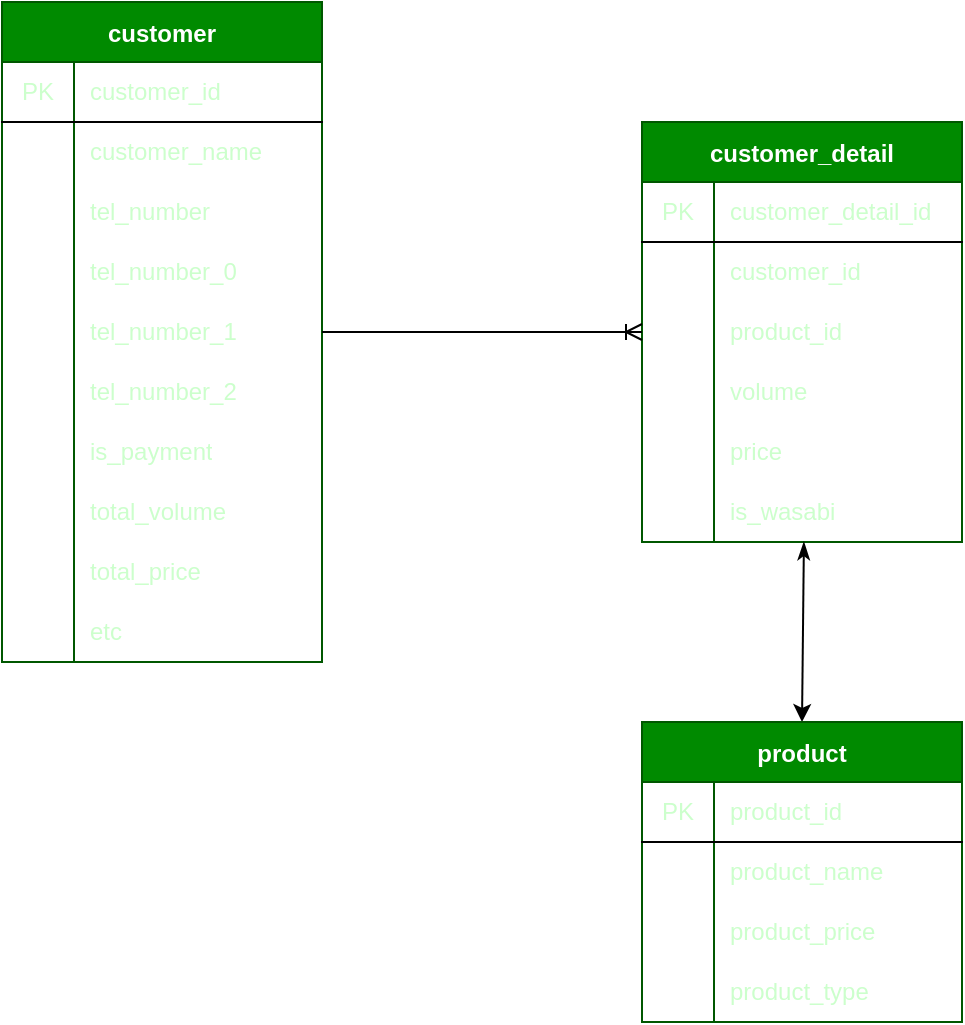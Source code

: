 <mxfile>
    <diagram id="g0My784HkDo5BTjJVhIP" name="ページ1">
        <mxGraphModel dx="863" dy="879" grid="1" gridSize="10" guides="1" tooltips="1" connect="1" arrows="1" fold="1" page="1" pageScale="1" pageWidth="827" pageHeight="1169" math="0" shadow="0">
            <root>
                <mxCell id="0"/>
                <mxCell id="1" parent="0"/>
                <mxCell id="3" value="customer" style="shape=table;startSize=30;container=1;collapsible=0;childLayout=tableLayout;fixedRows=1;rowLines=0;fontStyle=1;align=center;pointerEvents=1;fillColor=#008a00;fontColor=#ffffff;strokeColor=#005700;" parent="1" vertex="1">
                    <mxGeometry x="120" y="80" width="160" height="330" as="geometry"/>
                </mxCell>
                <mxCell id="4" value="" style="shape=partialRectangle;html=1;whiteSpace=wrap;collapsible=0;dropTarget=0;pointerEvents=1;fillColor=none;top=0;left=0;bottom=1;right=0;points=[[0,0.5],[1,0.5]];portConstraint=eastwest;fontColor=#CCFFCC;" parent="3" vertex="1">
                    <mxGeometry y="30" width="160" height="30" as="geometry"/>
                </mxCell>
                <mxCell id="5" value="PK" style="shape=partialRectangle;html=1;whiteSpace=wrap;connectable=0;fillColor=none;top=0;left=0;bottom=0;right=0;overflow=hidden;pointerEvents=1;fontColor=#CCFFCC;" parent="4" vertex="1">
                    <mxGeometry width="36" height="30" as="geometry">
                        <mxRectangle width="36" height="30" as="alternateBounds"/>
                    </mxGeometry>
                </mxCell>
                <mxCell id="6" value="customer_id" style="shape=partialRectangle;html=1;whiteSpace=wrap;connectable=0;fillColor=none;top=0;left=0;bottom=0;right=0;align=left;spacingLeft=6;overflow=hidden;pointerEvents=1;fontColor=#CCFFCC;" parent="4" vertex="1">
                    <mxGeometry x="36" width="124" height="30" as="geometry">
                        <mxRectangle width="124" height="30" as="alternateBounds"/>
                    </mxGeometry>
                </mxCell>
                <mxCell id="7" value="" style="shape=partialRectangle;html=1;whiteSpace=wrap;collapsible=0;dropTarget=0;pointerEvents=1;fillColor=none;top=0;left=0;bottom=0;right=0;points=[[0,0.5],[1,0.5]];portConstraint=eastwest;fontColor=#CCFFCC;" parent="3" vertex="1">
                    <mxGeometry y="60" width="160" height="30" as="geometry"/>
                </mxCell>
                <mxCell id="8" value="" style="shape=partialRectangle;html=1;whiteSpace=wrap;connectable=0;fillColor=none;top=0;left=0;bottom=0;right=0;overflow=hidden;pointerEvents=1;fontColor=#CCFFCC;" parent="7" vertex="1">
                    <mxGeometry width="36" height="30" as="geometry">
                        <mxRectangle width="36" height="30" as="alternateBounds"/>
                    </mxGeometry>
                </mxCell>
                <mxCell id="9" value="customer_name" style="shape=partialRectangle;html=1;whiteSpace=wrap;connectable=0;fillColor=none;top=0;left=0;bottom=0;right=0;align=left;spacingLeft=6;overflow=hidden;pointerEvents=1;fontColor=#CCFFCC;" parent="7" vertex="1">
                    <mxGeometry x="36" width="124" height="30" as="geometry">
                        <mxRectangle width="124" height="30" as="alternateBounds"/>
                    </mxGeometry>
                </mxCell>
                <mxCell id="10" value="" style="shape=partialRectangle;html=1;whiteSpace=wrap;collapsible=0;dropTarget=0;pointerEvents=1;fillColor=none;top=0;left=0;bottom=0;right=0;points=[[0,0.5],[1,0.5]];portConstraint=eastwest;fontColor=#CCFFCC;" parent="3" vertex="1">
                    <mxGeometry y="90" width="160" height="30" as="geometry"/>
                </mxCell>
                <mxCell id="11" value="" style="shape=partialRectangle;html=1;whiteSpace=wrap;connectable=0;fillColor=none;top=0;left=0;bottom=0;right=0;overflow=hidden;pointerEvents=1;fontColor=#CCFFCC;" parent="10" vertex="1">
                    <mxGeometry width="36" height="30" as="geometry">
                        <mxRectangle width="36" height="30" as="alternateBounds"/>
                    </mxGeometry>
                </mxCell>
                <mxCell id="12" value="tel_number" style="shape=partialRectangle;html=1;whiteSpace=wrap;connectable=0;fillColor=none;top=0;left=0;bottom=0;right=0;align=left;spacingLeft=6;overflow=hidden;pointerEvents=1;fontColor=#CCFFCC;" parent="10" vertex="1">
                    <mxGeometry x="36" width="124" height="30" as="geometry">
                        <mxRectangle width="124" height="30" as="alternateBounds"/>
                    </mxGeometry>
                </mxCell>
                <mxCell id="18" style="shape=partialRectangle;html=1;whiteSpace=wrap;collapsible=0;dropTarget=0;pointerEvents=1;fillColor=none;top=0;left=0;bottom=0;right=0;points=[[0,0.5],[1,0.5]];portConstraint=eastwest;fontColor=#CCFFCC;" parent="3" vertex="1">
                    <mxGeometry y="120" width="160" height="30" as="geometry"/>
                </mxCell>
                <mxCell id="19" value="" style="shape=partialRectangle;html=1;whiteSpace=wrap;connectable=0;fillColor=none;top=0;left=0;bottom=0;right=0;overflow=hidden;pointerEvents=1;fontColor=#CCFFCC;" parent="18" vertex="1">
                    <mxGeometry width="36" height="30" as="geometry">
                        <mxRectangle width="36" height="30" as="alternateBounds"/>
                    </mxGeometry>
                </mxCell>
                <mxCell id="20" value="tel_number_0" style="shape=partialRectangle;html=1;whiteSpace=wrap;connectable=0;fillColor=none;top=0;left=0;bottom=0;right=0;align=left;spacingLeft=6;overflow=hidden;pointerEvents=1;fontColor=#CCFFCC;" parent="18" vertex="1">
                    <mxGeometry x="36" width="124" height="30" as="geometry">
                        <mxRectangle width="124" height="30" as="alternateBounds"/>
                    </mxGeometry>
                </mxCell>
                <mxCell id="21" style="shape=partialRectangle;html=1;whiteSpace=wrap;collapsible=0;dropTarget=0;pointerEvents=1;fillColor=none;top=0;left=0;bottom=0;right=0;points=[[0,0.5],[1,0.5]];portConstraint=eastwest;fontColor=#CCFFCC;" parent="3" vertex="1">
                    <mxGeometry y="150" width="160" height="30" as="geometry"/>
                </mxCell>
                <mxCell id="22" style="shape=partialRectangle;html=1;whiteSpace=wrap;connectable=0;fillColor=none;top=0;left=0;bottom=0;right=0;overflow=hidden;pointerEvents=1;fontColor=#CCFFCC;" parent="21" vertex="1">
                    <mxGeometry width="36" height="30" as="geometry">
                        <mxRectangle width="36" height="30" as="alternateBounds"/>
                    </mxGeometry>
                </mxCell>
                <mxCell id="23" value="tel_number_1" style="shape=partialRectangle;html=1;whiteSpace=wrap;connectable=0;fillColor=none;top=0;left=0;bottom=0;right=0;align=left;spacingLeft=6;overflow=hidden;pointerEvents=1;fontColor=#CCFFCC;" parent="21" vertex="1">
                    <mxGeometry x="36" width="124" height="30" as="geometry">
                        <mxRectangle width="124" height="30" as="alternateBounds"/>
                    </mxGeometry>
                </mxCell>
                <mxCell id="15" style="shape=partialRectangle;html=1;whiteSpace=wrap;collapsible=0;dropTarget=0;pointerEvents=1;fillColor=none;top=0;left=0;bottom=0;right=0;points=[[0,0.5],[1,0.5]];portConstraint=eastwest;fontColor=#CCFFCC;" parent="3" vertex="1">
                    <mxGeometry y="180" width="160" height="30" as="geometry"/>
                </mxCell>
                <mxCell id="16" style="shape=partialRectangle;html=1;whiteSpace=wrap;connectable=0;fillColor=none;top=0;left=0;bottom=0;right=0;overflow=hidden;pointerEvents=1;fontColor=#CCFFCC;" parent="15" vertex="1">
                    <mxGeometry width="36" height="30" as="geometry">
                        <mxRectangle width="36" height="30" as="alternateBounds"/>
                    </mxGeometry>
                </mxCell>
                <mxCell id="17" value="tel_number_2" style="shape=partialRectangle;html=1;whiteSpace=wrap;connectable=0;fillColor=none;top=0;left=0;bottom=0;right=0;align=left;spacingLeft=6;overflow=hidden;pointerEvents=1;fontColor=#CCFFCC;" parent="15" vertex="1">
                    <mxGeometry x="36" width="124" height="30" as="geometry">
                        <mxRectangle width="124" height="30" as="alternateBounds"/>
                    </mxGeometry>
                </mxCell>
                <mxCell id="30" style="shape=partialRectangle;html=1;whiteSpace=wrap;collapsible=0;dropTarget=0;pointerEvents=1;fillColor=none;top=0;left=0;bottom=0;right=0;points=[[0,0.5],[1,0.5]];portConstraint=eastwest;fontColor=#CCFFCC;" parent="3" vertex="1">
                    <mxGeometry y="210" width="160" height="30" as="geometry"/>
                </mxCell>
                <mxCell id="31" style="shape=partialRectangle;html=1;whiteSpace=wrap;connectable=0;fillColor=none;top=0;left=0;bottom=0;right=0;overflow=hidden;pointerEvents=1;fontColor=#CCFFCC;" parent="30" vertex="1">
                    <mxGeometry width="36" height="30" as="geometry">
                        <mxRectangle width="36" height="30" as="alternateBounds"/>
                    </mxGeometry>
                </mxCell>
                <mxCell id="32" value="is_payment" style="shape=partialRectangle;html=1;whiteSpace=wrap;connectable=0;fillColor=none;top=0;left=0;bottom=0;right=0;align=left;spacingLeft=6;overflow=hidden;pointerEvents=1;fontColor=#CCFFCC;" parent="30" vertex="1">
                    <mxGeometry x="36" width="124" height="30" as="geometry">
                        <mxRectangle width="124" height="30" as="alternateBounds"/>
                    </mxGeometry>
                </mxCell>
                <mxCell id="27" style="shape=partialRectangle;html=1;whiteSpace=wrap;collapsible=0;dropTarget=0;pointerEvents=1;fillColor=none;top=0;left=0;bottom=0;right=0;points=[[0,0.5],[1,0.5]];portConstraint=eastwest;fontColor=#CCFFCC;" parent="3" vertex="1">
                    <mxGeometry y="240" width="160" height="30" as="geometry"/>
                </mxCell>
                <mxCell id="28" style="shape=partialRectangle;html=1;whiteSpace=wrap;connectable=0;fillColor=none;top=0;left=0;bottom=0;right=0;overflow=hidden;pointerEvents=1;fontColor=#CCFFCC;" parent="27" vertex="1">
                    <mxGeometry width="36" height="30" as="geometry">
                        <mxRectangle width="36" height="30" as="alternateBounds"/>
                    </mxGeometry>
                </mxCell>
                <mxCell id="29" value="total_volume" style="shape=partialRectangle;html=1;whiteSpace=wrap;connectable=0;fillColor=none;top=0;left=0;bottom=0;right=0;align=left;spacingLeft=6;overflow=hidden;pointerEvents=1;fontColor=#CCFFCC;" parent="27" vertex="1">
                    <mxGeometry x="36" width="124" height="30" as="geometry">
                        <mxRectangle width="124" height="30" as="alternateBounds"/>
                    </mxGeometry>
                </mxCell>
                <mxCell id="92" style="shape=partialRectangle;html=1;whiteSpace=wrap;collapsible=0;dropTarget=0;pointerEvents=1;fillColor=none;top=0;left=0;bottom=0;right=0;points=[[0,0.5],[1,0.5]];portConstraint=eastwest;fontColor=#CCFFCC;" vertex="1" parent="3">
                    <mxGeometry y="270" width="160" height="30" as="geometry"/>
                </mxCell>
                <mxCell id="93" style="shape=partialRectangle;html=1;whiteSpace=wrap;connectable=0;fillColor=none;top=0;left=0;bottom=0;right=0;overflow=hidden;pointerEvents=1;fontColor=#CCFFCC;" vertex="1" parent="92">
                    <mxGeometry width="36" height="30" as="geometry">
                        <mxRectangle width="36" height="30" as="alternateBounds"/>
                    </mxGeometry>
                </mxCell>
                <mxCell id="94" value="total_price" style="shape=partialRectangle;html=1;whiteSpace=wrap;connectable=0;fillColor=none;top=0;left=0;bottom=0;right=0;align=left;spacingLeft=6;overflow=hidden;pointerEvents=1;fontColor=#CCFFCC;" vertex="1" parent="92">
                    <mxGeometry x="36" width="124" height="30" as="geometry">
                        <mxRectangle width="124" height="30" as="alternateBounds"/>
                    </mxGeometry>
                </mxCell>
                <mxCell id="24" style="shape=partialRectangle;html=1;whiteSpace=wrap;collapsible=0;dropTarget=0;pointerEvents=1;fillColor=none;top=0;left=0;bottom=0;right=0;points=[[0,0.5],[1,0.5]];portConstraint=eastwest;fontColor=#CCFFCC;" parent="3" vertex="1">
                    <mxGeometry y="300" width="160" height="30" as="geometry"/>
                </mxCell>
                <mxCell id="25" style="shape=partialRectangle;html=1;whiteSpace=wrap;connectable=0;fillColor=none;top=0;left=0;bottom=0;right=0;overflow=hidden;pointerEvents=1;fontColor=#CCFFCC;" parent="24" vertex="1">
                    <mxGeometry width="36" height="30" as="geometry">
                        <mxRectangle width="36" height="30" as="alternateBounds"/>
                    </mxGeometry>
                </mxCell>
                <mxCell id="26" value="etc" style="shape=partialRectangle;html=1;whiteSpace=wrap;connectable=0;fillColor=none;top=0;left=0;bottom=0;right=0;align=left;spacingLeft=6;overflow=hidden;pointerEvents=1;fontColor=#CCFFCC;" parent="24" vertex="1">
                    <mxGeometry x="36" width="124" height="30" as="geometry">
                        <mxRectangle width="124" height="30" as="alternateBounds"/>
                    </mxGeometry>
                </mxCell>
                <mxCell id="34" value="customer_detail" style="shape=table;startSize=30;container=1;collapsible=0;childLayout=tableLayout;fixedRows=1;rowLines=0;fontStyle=1;align=center;pointerEvents=1;fontColor=#ffffff;fillColor=#008a00;strokeColor=#005700;" parent="1" vertex="1">
                    <mxGeometry x="440" y="140" width="160" height="210" as="geometry"/>
                </mxCell>
                <mxCell id="35" value="" style="shape=partialRectangle;html=1;whiteSpace=wrap;collapsible=0;dropTarget=0;pointerEvents=1;fillColor=none;top=0;left=0;bottom=1;right=0;points=[[0,0.5],[1,0.5]];portConstraint=eastwest;fontColor=#CCFFCC;" parent="34" vertex="1">
                    <mxGeometry y="30" width="160" height="30" as="geometry"/>
                </mxCell>
                <mxCell id="36" value="PK" style="shape=partialRectangle;html=1;whiteSpace=wrap;connectable=0;fillColor=none;top=0;left=0;bottom=0;right=0;overflow=hidden;pointerEvents=1;fontColor=#CCFFCC;" parent="35" vertex="1">
                    <mxGeometry width="36" height="30" as="geometry">
                        <mxRectangle width="36" height="30" as="alternateBounds"/>
                    </mxGeometry>
                </mxCell>
                <mxCell id="37" value="customer_detail_id" style="shape=partialRectangle;html=1;whiteSpace=wrap;connectable=0;fillColor=none;top=0;left=0;bottom=0;right=0;align=left;spacingLeft=6;overflow=hidden;pointerEvents=1;fontColor=#CCFFCC;" parent="35" vertex="1">
                    <mxGeometry x="36" width="124" height="30" as="geometry">
                        <mxRectangle width="124" height="30" as="alternateBounds"/>
                    </mxGeometry>
                </mxCell>
                <mxCell id="65" style="shape=partialRectangle;html=1;whiteSpace=wrap;collapsible=0;dropTarget=0;pointerEvents=1;fillColor=none;top=0;left=0;bottom=0;right=0;points=[[0,0.5],[1,0.5]];portConstraint=eastwest;fontColor=#CCFFCC;" parent="34" vertex="1">
                    <mxGeometry y="60" width="160" height="30" as="geometry"/>
                </mxCell>
                <mxCell id="66" style="shape=partialRectangle;html=1;whiteSpace=wrap;connectable=0;fillColor=none;top=0;left=0;bottom=0;right=0;overflow=hidden;pointerEvents=1;fontColor=#CCFFCC;" parent="65" vertex="1">
                    <mxGeometry width="36" height="30" as="geometry">
                        <mxRectangle width="36" height="30" as="alternateBounds"/>
                    </mxGeometry>
                </mxCell>
                <mxCell id="67" value="&lt;span&gt;customer_id&lt;/span&gt;" style="shape=partialRectangle;html=1;whiteSpace=wrap;connectable=0;fillColor=none;top=0;left=0;bottom=0;right=0;align=left;spacingLeft=6;overflow=hidden;pointerEvents=1;fontColor=#CCFFCC;" parent="65" vertex="1">
                    <mxGeometry x="36" width="124" height="30" as="geometry">
                        <mxRectangle width="124" height="30" as="alternateBounds"/>
                    </mxGeometry>
                </mxCell>
                <mxCell id="38" value="" style="shape=partialRectangle;html=1;whiteSpace=wrap;collapsible=0;dropTarget=0;pointerEvents=1;fillColor=none;top=0;left=0;bottom=0;right=0;points=[[0,0.5],[1,0.5]];portConstraint=eastwest;fontColor=#CCFFCC;" parent="34" vertex="1">
                    <mxGeometry y="90" width="160" height="30" as="geometry"/>
                </mxCell>
                <mxCell id="39" value="" style="shape=partialRectangle;html=1;whiteSpace=wrap;connectable=0;fillColor=none;top=0;left=0;bottom=0;right=0;overflow=hidden;pointerEvents=1;fontColor=#CCFFCC;" parent="38" vertex="1">
                    <mxGeometry width="36" height="30" as="geometry">
                        <mxRectangle width="36" height="30" as="alternateBounds"/>
                    </mxGeometry>
                </mxCell>
                <mxCell id="40" value="product_id" style="shape=partialRectangle;html=1;whiteSpace=wrap;connectable=0;fillColor=none;top=0;left=0;bottom=0;right=0;align=left;spacingLeft=6;overflow=hidden;pointerEvents=1;fontColor=#CCFFCC;" parent="38" vertex="1">
                    <mxGeometry x="36" width="124" height="30" as="geometry">
                        <mxRectangle width="124" height="30" as="alternateBounds"/>
                    </mxGeometry>
                </mxCell>
                <mxCell id="41" value="" style="shape=partialRectangle;html=1;whiteSpace=wrap;collapsible=0;dropTarget=0;pointerEvents=1;fillColor=none;top=0;left=0;bottom=0;right=0;points=[[0,0.5],[1,0.5]];portConstraint=eastwest;fontColor=#CCFFCC;" parent="34" vertex="1">
                    <mxGeometry y="120" width="160" height="30" as="geometry"/>
                </mxCell>
                <mxCell id="42" value="" style="shape=partialRectangle;html=1;whiteSpace=wrap;connectable=0;fillColor=none;top=0;left=0;bottom=0;right=0;overflow=hidden;pointerEvents=1;fontColor=#CCFFCC;" parent="41" vertex="1">
                    <mxGeometry width="36" height="30" as="geometry">
                        <mxRectangle width="36" height="30" as="alternateBounds"/>
                    </mxGeometry>
                </mxCell>
                <mxCell id="43" value="volume" style="shape=partialRectangle;html=1;whiteSpace=wrap;connectable=0;fillColor=none;top=0;left=0;bottom=0;right=0;align=left;spacingLeft=6;overflow=hidden;pointerEvents=1;fontColor=#CCFFCC;" parent="41" vertex="1">
                    <mxGeometry x="36" width="124" height="30" as="geometry">
                        <mxRectangle width="124" height="30" as="alternateBounds"/>
                    </mxGeometry>
                </mxCell>
                <mxCell id="89" style="shape=partialRectangle;html=1;whiteSpace=wrap;collapsible=0;dropTarget=0;pointerEvents=1;fillColor=none;top=0;left=0;bottom=0;right=0;points=[[0,0.5],[1,0.5]];portConstraint=eastwest;fontColor=#CCFFCC;" vertex="1" parent="34">
                    <mxGeometry y="150" width="160" height="30" as="geometry"/>
                </mxCell>
                <mxCell id="90" style="shape=partialRectangle;html=1;whiteSpace=wrap;connectable=0;fillColor=none;top=0;left=0;bottom=0;right=0;overflow=hidden;pointerEvents=1;fontColor=#CCFFCC;" vertex="1" parent="89">
                    <mxGeometry width="36" height="30" as="geometry">
                        <mxRectangle width="36" height="30" as="alternateBounds"/>
                    </mxGeometry>
                </mxCell>
                <mxCell id="91" value="price" style="shape=partialRectangle;html=1;whiteSpace=wrap;connectable=0;fillColor=none;top=0;left=0;bottom=0;right=0;align=left;spacingLeft=6;overflow=hidden;pointerEvents=1;fontColor=#CCFFCC;" vertex="1" parent="89">
                    <mxGeometry x="36" width="124" height="30" as="geometry">
                        <mxRectangle width="124" height="30" as="alternateBounds"/>
                    </mxGeometry>
                </mxCell>
                <mxCell id="53" style="shape=partialRectangle;html=1;whiteSpace=wrap;collapsible=0;dropTarget=0;pointerEvents=1;fillColor=none;top=0;left=0;bottom=0;right=0;points=[[0,0.5],[1,0.5]];portConstraint=eastwest;fontColor=#CCFFCC;" parent="34" vertex="1">
                    <mxGeometry y="180" width="160" height="30" as="geometry"/>
                </mxCell>
                <mxCell id="54" style="shape=partialRectangle;html=1;whiteSpace=wrap;connectable=0;fillColor=none;top=0;left=0;bottom=0;right=0;overflow=hidden;pointerEvents=1;fontColor=#CCFFCC;" parent="53" vertex="1">
                    <mxGeometry width="36" height="30" as="geometry">
                        <mxRectangle width="36" height="30" as="alternateBounds"/>
                    </mxGeometry>
                </mxCell>
                <mxCell id="55" value="is_wasabi" style="shape=partialRectangle;html=1;whiteSpace=wrap;connectable=0;fillColor=none;top=0;left=0;bottom=0;right=0;align=left;spacingLeft=6;overflow=hidden;pointerEvents=1;fontColor=#CCFFCC;" parent="53" vertex="1">
                    <mxGeometry x="36" width="124" height="30" as="geometry">
                        <mxRectangle width="124" height="30" as="alternateBounds"/>
                    </mxGeometry>
                </mxCell>
                <mxCell id="85" style="html=1;exitX=0.5;exitY=0;exitDx=0;exitDy=0;entryX=0.506;entryY=1;entryDx=0;entryDy=0;entryPerimeter=0;endArrow=classicThin;endFill=1;startArrow=classic;startFill=1;fontColor=#CCFFCC;" parent="1" source="68" target="53" edge="1">
                    <mxGeometry relative="1" as="geometry"/>
                </mxCell>
                <mxCell id="68" value="product" style="shape=table;startSize=30;container=1;collapsible=0;childLayout=tableLayout;fixedRows=1;rowLines=0;fontStyle=1;align=center;pointerEvents=1;fontColor=#ffffff;fillColor=#008a00;strokeColor=#005700;" parent="1" vertex="1">
                    <mxGeometry x="440" y="440" width="160" height="150" as="geometry"/>
                </mxCell>
                <mxCell id="69" value="" style="shape=partialRectangle;html=1;whiteSpace=wrap;collapsible=0;dropTarget=0;pointerEvents=1;fillColor=none;top=0;left=0;bottom=1;right=0;points=[[0,0.5],[1,0.5]];portConstraint=eastwest;fontColor=#CCFFCC;" parent="68" vertex="1">
                    <mxGeometry y="30" width="160" height="30" as="geometry"/>
                </mxCell>
                <mxCell id="70" value="PK" style="shape=partialRectangle;html=1;whiteSpace=wrap;connectable=0;fillColor=none;top=0;left=0;bottom=0;right=0;overflow=hidden;pointerEvents=1;fontColor=#CCFFCC;" parent="69" vertex="1">
                    <mxGeometry width="36" height="30" as="geometry">
                        <mxRectangle width="36" height="30" as="alternateBounds"/>
                    </mxGeometry>
                </mxCell>
                <mxCell id="71" value="product_id" style="shape=partialRectangle;html=1;whiteSpace=wrap;connectable=0;fillColor=none;top=0;left=0;bottom=0;right=0;align=left;spacingLeft=6;overflow=hidden;pointerEvents=1;fontColor=#CCFFCC;" parent="69" vertex="1">
                    <mxGeometry x="36" width="124" height="30" as="geometry">
                        <mxRectangle width="124" height="30" as="alternateBounds"/>
                    </mxGeometry>
                </mxCell>
                <mxCell id="72" style="shape=partialRectangle;html=1;whiteSpace=wrap;collapsible=0;dropTarget=0;pointerEvents=1;fillColor=none;top=0;left=0;bottom=0;right=0;points=[[0,0.5],[1,0.5]];portConstraint=eastwest;fontColor=#CCFFCC;" parent="68" vertex="1">
                    <mxGeometry y="60" width="160" height="30" as="geometry"/>
                </mxCell>
                <mxCell id="73" style="shape=partialRectangle;html=1;whiteSpace=wrap;connectable=0;fillColor=none;top=0;left=0;bottom=0;right=0;overflow=hidden;pointerEvents=1;fontColor=#CCFFCC;" parent="72" vertex="1">
                    <mxGeometry width="36" height="30" as="geometry">
                        <mxRectangle width="36" height="30" as="alternateBounds"/>
                    </mxGeometry>
                </mxCell>
                <mxCell id="74" value="&lt;span&gt;product_name&lt;/span&gt;" style="shape=partialRectangle;html=1;whiteSpace=wrap;connectable=0;fillColor=none;top=0;left=0;bottom=0;right=0;align=left;spacingLeft=6;overflow=hidden;pointerEvents=1;fontColor=#CCFFCC;" parent="72" vertex="1">
                    <mxGeometry x="36" width="124" height="30" as="geometry">
                        <mxRectangle width="124" height="30" as="alternateBounds"/>
                    </mxGeometry>
                </mxCell>
                <mxCell id="86" style="shape=partialRectangle;html=1;whiteSpace=wrap;collapsible=0;dropTarget=0;pointerEvents=1;fillColor=none;top=0;left=0;bottom=0;right=0;points=[[0,0.5],[1,0.5]];portConstraint=eastwest;fontColor=#CCFFCC;" vertex="1" parent="68">
                    <mxGeometry y="90" width="160" height="30" as="geometry"/>
                </mxCell>
                <mxCell id="87" style="shape=partialRectangle;html=1;whiteSpace=wrap;connectable=0;fillColor=none;top=0;left=0;bottom=0;right=0;overflow=hidden;pointerEvents=1;fontColor=#CCFFCC;" vertex="1" parent="86">
                    <mxGeometry width="36" height="30" as="geometry">
                        <mxRectangle width="36" height="30" as="alternateBounds"/>
                    </mxGeometry>
                </mxCell>
                <mxCell id="88" value="product_price" style="shape=partialRectangle;html=1;whiteSpace=wrap;connectable=0;fillColor=none;top=0;left=0;bottom=0;right=0;align=left;spacingLeft=6;overflow=hidden;pointerEvents=1;fontColor=#CCFFCC;" vertex="1" parent="86">
                    <mxGeometry x="36" width="124" height="30" as="geometry">
                        <mxRectangle width="124" height="30" as="alternateBounds"/>
                    </mxGeometry>
                </mxCell>
                <mxCell id="78" value="" style="shape=partialRectangle;html=1;whiteSpace=wrap;collapsible=0;dropTarget=0;pointerEvents=1;fillColor=none;top=0;left=0;bottom=0;right=0;points=[[0,0.5],[1,0.5]];portConstraint=eastwest;fontColor=#CCFFCC;" parent="68" vertex="1">
                    <mxGeometry y="120" width="160" height="30" as="geometry"/>
                </mxCell>
                <mxCell id="79" value="" style="shape=partialRectangle;html=1;whiteSpace=wrap;connectable=0;fillColor=none;top=0;left=0;bottom=0;right=0;overflow=hidden;pointerEvents=1;fontColor=#CCFFCC;" parent="78" vertex="1">
                    <mxGeometry width="36" height="30" as="geometry">
                        <mxRectangle width="36" height="30" as="alternateBounds"/>
                    </mxGeometry>
                </mxCell>
                <mxCell id="80" value="product_type" style="shape=partialRectangle;html=1;whiteSpace=wrap;connectable=0;fillColor=none;top=0;left=0;bottom=0;right=0;align=left;spacingLeft=6;overflow=hidden;pointerEvents=1;fontColor=#CCFFCC;" parent="78" vertex="1">
                    <mxGeometry x="36" width="124" height="30" as="geometry">
                        <mxRectangle width="124" height="30" as="alternateBounds"/>
                    </mxGeometry>
                </mxCell>
                <mxCell id="84" style="edgeStyle=none;html=1;exitX=1;exitY=0.5;exitDx=0;exitDy=0;entryX=0;entryY=0.5;entryDx=0;entryDy=0;endArrow=ERoneToMany;endFill=0;fontColor=#CCFFCC;" parent="1" source="21" target="38" edge="1">
                    <mxGeometry relative="1" as="geometry"/>
                </mxCell>
            </root>
        </mxGraphModel>
    </diagram>
</mxfile>